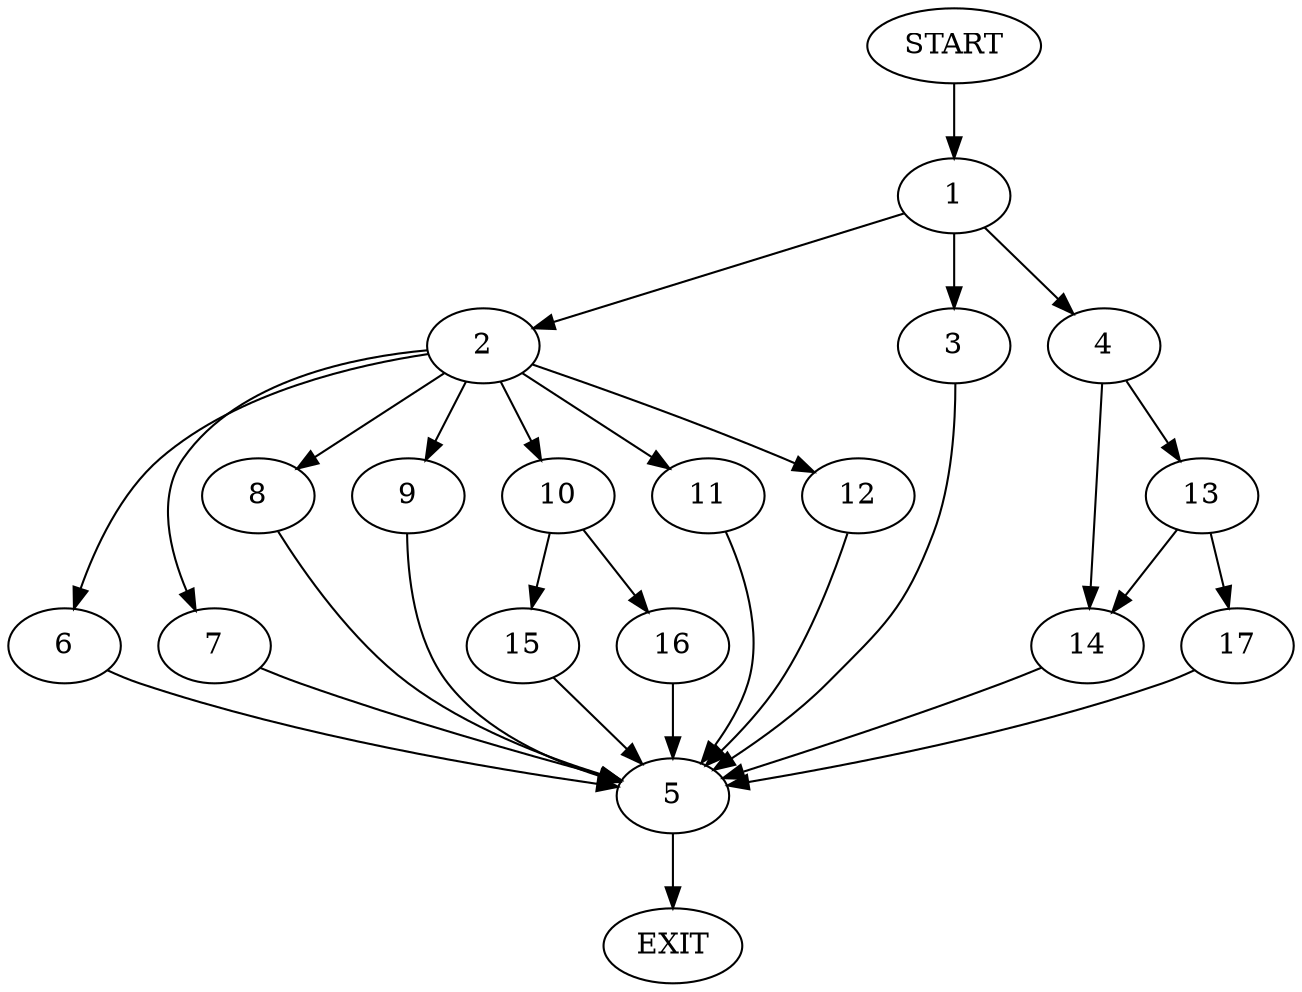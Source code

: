digraph {
0 [label="START"]
18 [label="EXIT"]
0 -> 1
1 -> 2
1 -> 3
1 -> 4
3 -> 5
2 -> 6
2 -> 7
2 -> 8
2 -> 9
2 -> 10
2 -> 11
2 -> 12
4 -> 13
4 -> 14
10 -> 15
10 -> 16
8 -> 5
6 -> 5
7 -> 5
12 -> 5
11 -> 5
9 -> 5
5 -> 18
15 -> 5
16 -> 5
13 -> 17
13 -> 14
14 -> 5
17 -> 5
}
